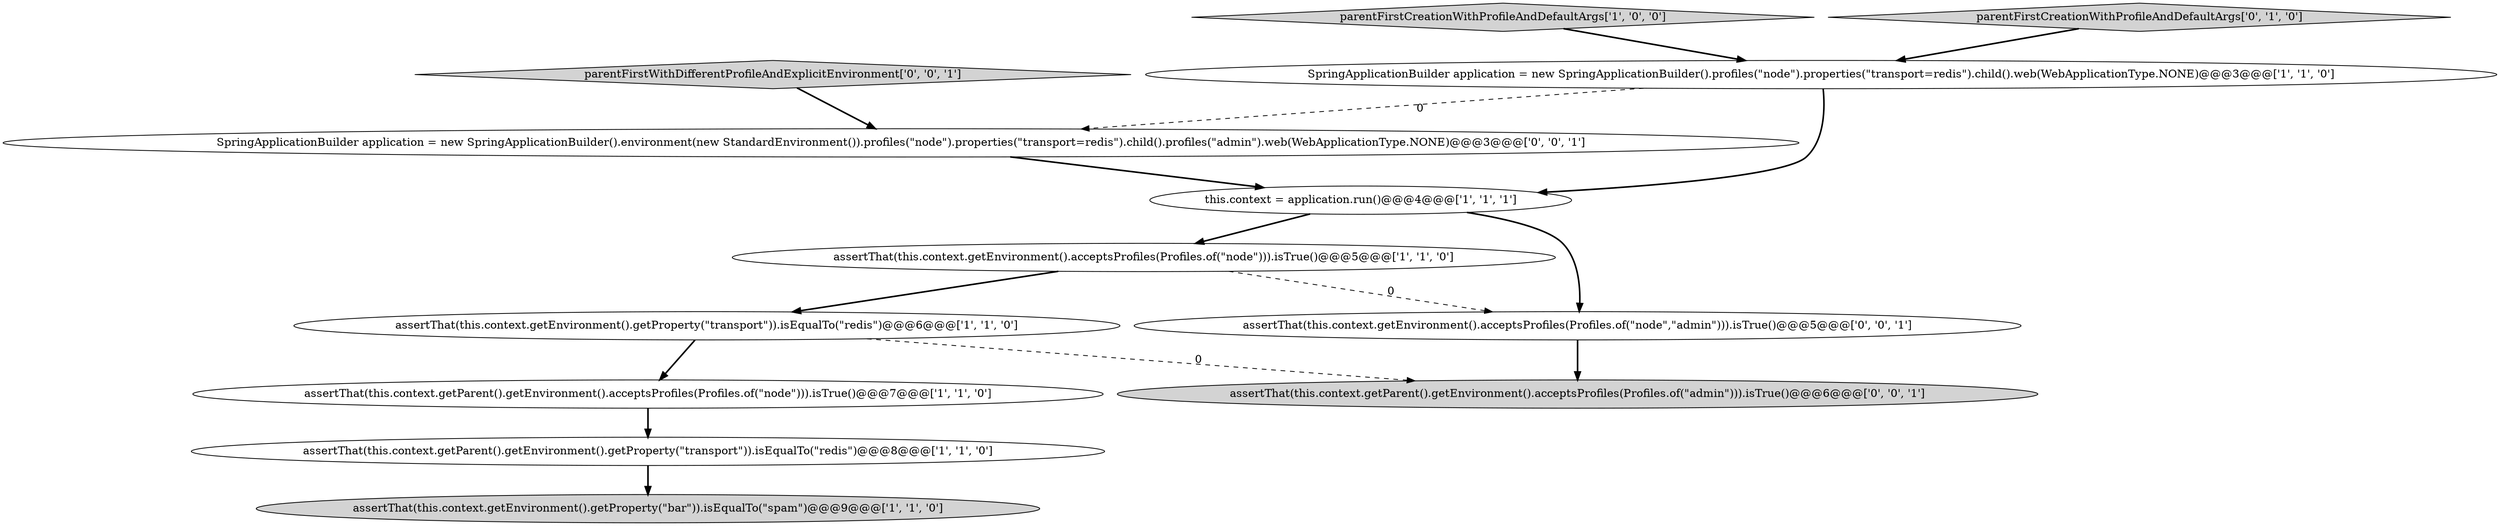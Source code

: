 digraph {
11 [style = filled, label = "SpringApplicationBuilder application = new SpringApplicationBuilder().environment(new StandardEnvironment()).profiles(\"node\").properties(\"transport=redis\").child().profiles(\"admin\").web(WebApplicationType.NONE)@@@3@@@['0', '0', '1']", fillcolor = white, shape = ellipse image = "AAA0AAABBB3BBB"];
7 [style = filled, label = "assertThat(this.context.getEnvironment().acceptsProfiles(Profiles.of(\"node\"))).isTrue()@@@5@@@['1', '1', '0']", fillcolor = white, shape = ellipse image = "AAA0AAABBB1BBB"];
5 [style = filled, label = "parentFirstCreationWithProfileAndDefaultArgs['1', '0', '0']", fillcolor = lightgray, shape = diamond image = "AAA0AAABBB1BBB"];
0 [style = filled, label = "assertThat(this.context.getParent().getEnvironment().acceptsProfiles(Profiles.of(\"node\"))).isTrue()@@@7@@@['1', '1', '0']", fillcolor = white, shape = ellipse image = "AAA0AAABBB1BBB"];
8 [style = filled, label = "parentFirstCreationWithProfileAndDefaultArgs['0', '1', '0']", fillcolor = lightgray, shape = diamond image = "AAA0AAABBB2BBB"];
10 [style = filled, label = "assertThat(this.context.getEnvironment().acceptsProfiles(Profiles.of(\"node\",\"admin\"))).isTrue()@@@5@@@['0', '0', '1']", fillcolor = white, shape = ellipse image = "AAA0AAABBB3BBB"];
2 [style = filled, label = "this.context = application.run()@@@4@@@['1', '1', '1']", fillcolor = white, shape = ellipse image = "AAA0AAABBB1BBB"];
12 [style = filled, label = "parentFirstWithDifferentProfileAndExplicitEnvironment['0', '0', '1']", fillcolor = lightgray, shape = diamond image = "AAA0AAABBB3BBB"];
6 [style = filled, label = "assertThat(this.context.getEnvironment().getProperty(\"bar\")).isEqualTo(\"spam\")@@@9@@@['1', '1', '0']", fillcolor = lightgray, shape = ellipse image = "AAA0AAABBB1BBB"];
1 [style = filled, label = "assertThat(this.context.getEnvironment().getProperty(\"transport\")).isEqualTo(\"redis\")@@@6@@@['1', '1', '0']", fillcolor = white, shape = ellipse image = "AAA0AAABBB1BBB"];
3 [style = filled, label = "assertThat(this.context.getParent().getEnvironment().getProperty(\"transport\")).isEqualTo(\"redis\")@@@8@@@['1', '1', '0']", fillcolor = white, shape = ellipse image = "AAA0AAABBB1BBB"];
4 [style = filled, label = "SpringApplicationBuilder application = new SpringApplicationBuilder().profiles(\"node\").properties(\"transport=redis\").child().web(WebApplicationType.NONE)@@@3@@@['1', '1', '0']", fillcolor = white, shape = ellipse image = "AAA0AAABBB1BBB"];
9 [style = filled, label = "assertThat(this.context.getParent().getEnvironment().acceptsProfiles(Profiles.of(\"admin\"))).isTrue()@@@6@@@['0', '0', '1']", fillcolor = lightgray, shape = ellipse image = "AAA0AAABBB3BBB"];
0->3 [style = bold, label=""];
7->10 [style = dashed, label="0"];
3->6 [style = bold, label=""];
1->9 [style = dashed, label="0"];
10->9 [style = bold, label=""];
7->1 [style = bold, label=""];
4->2 [style = bold, label=""];
1->0 [style = bold, label=""];
2->7 [style = bold, label=""];
8->4 [style = bold, label=""];
4->11 [style = dashed, label="0"];
2->10 [style = bold, label=""];
11->2 [style = bold, label=""];
5->4 [style = bold, label=""];
12->11 [style = bold, label=""];
}
